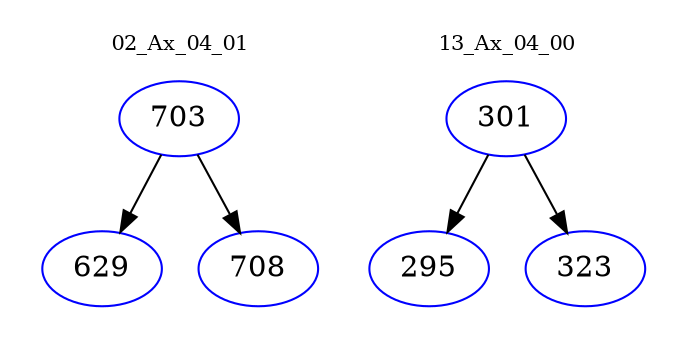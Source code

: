 digraph{
subgraph cluster_0 {
color = white
label = "02_Ax_04_01";
fontsize=10;
T0_703 [label="703", color="blue"]
T0_703 -> T0_629 [color="black"]
T0_629 [label="629", color="blue"]
T0_703 -> T0_708 [color="black"]
T0_708 [label="708", color="blue"]
}
subgraph cluster_1 {
color = white
label = "13_Ax_04_00";
fontsize=10;
T1_301 [label="301", color="blue"]
T1_301 -> T1_295 [color="black"]
T1_295 [label="295", color="blue"]
T1_301 -> T1_323 [color="black"]
T1_323 [label="323", color="blue"]
}
}
